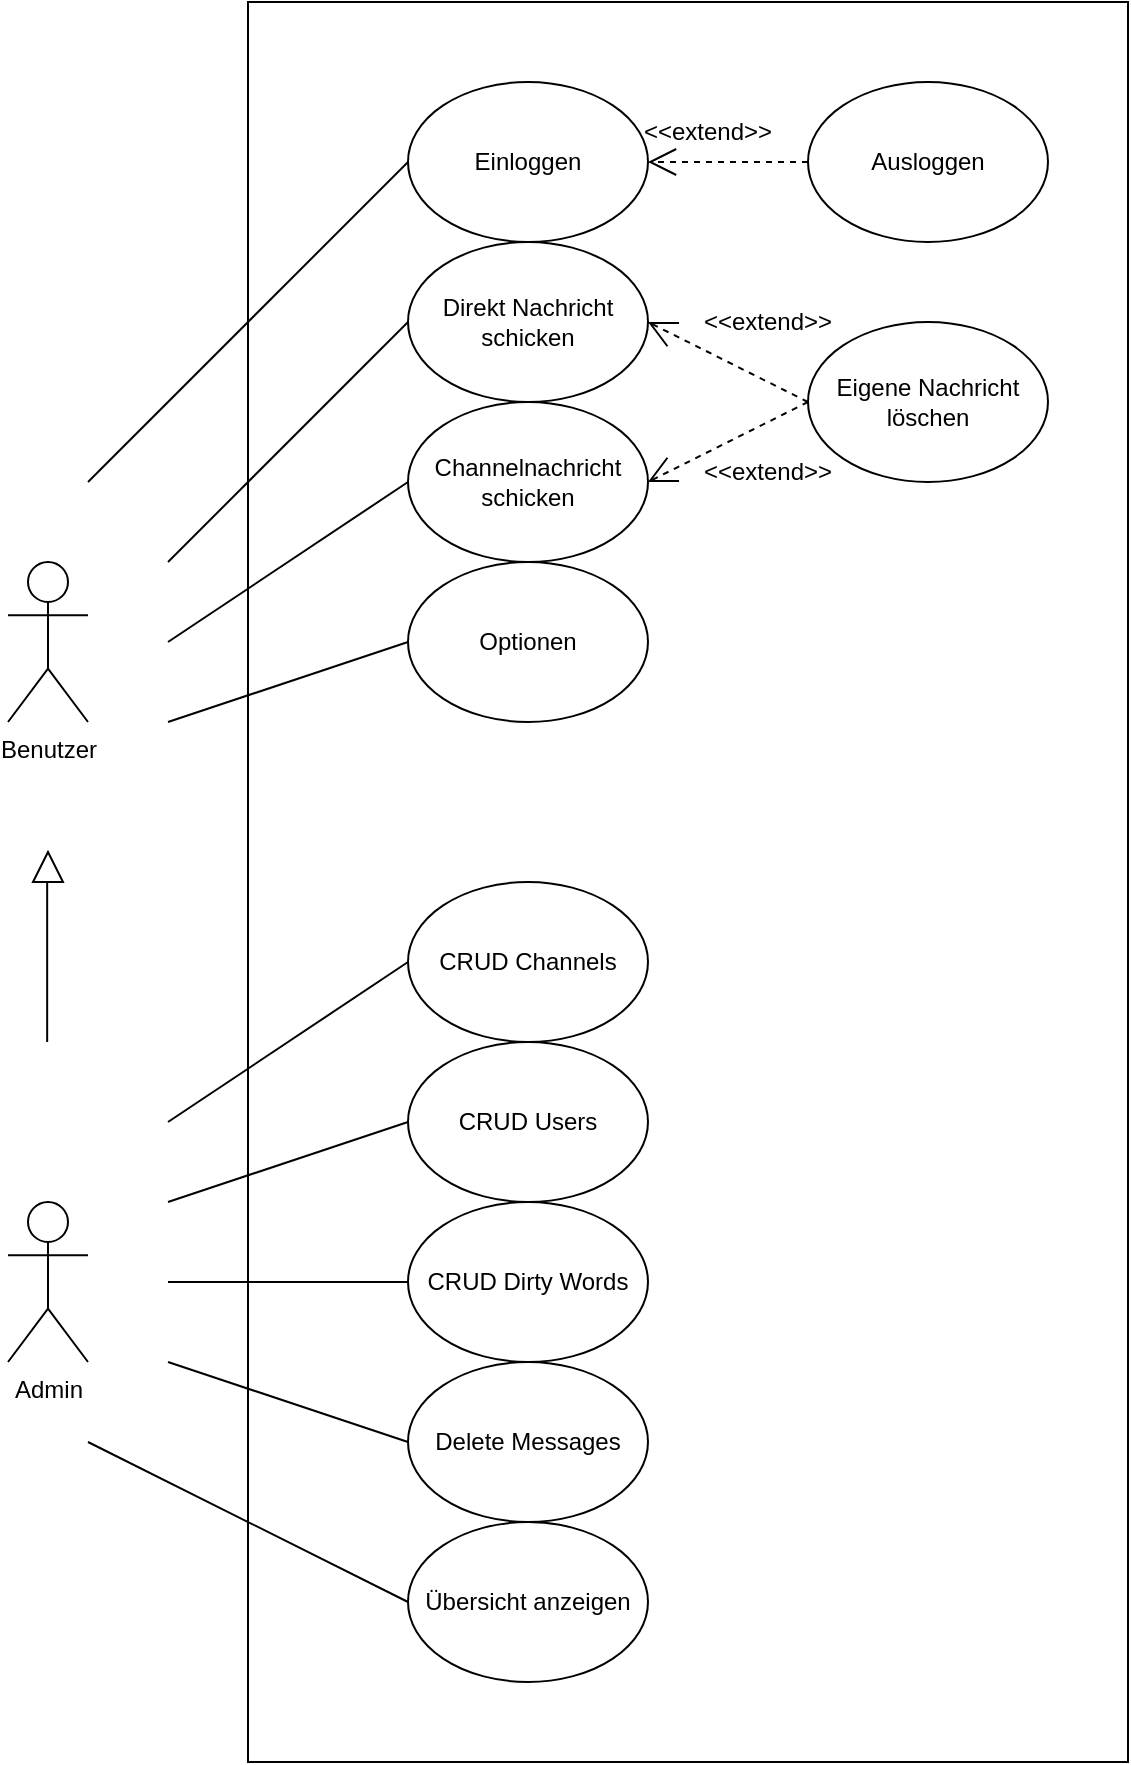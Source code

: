 <mxfile version="24.7.12">
  <diagram name="Page-1" id="neL-dsn4pMIIQslj1VOs">
    <mxGraphModel dx="2049" dy="1009" grid="1" gridSize="10" guides="1" tooltips="1" connect="1" arrows="1" fold="1" page="1" pageScale="1" pageWidth="827" pageHeight="1169" math="0" shadow="0">
      <root>
        <mxCell id="0" />
        <mxCell id="1" parent="0" />
        <mxCell id="4Z2yBbvoL4PK8KBH04Us-15" value="" style="rounded=0;whiteSpace=wrap;html=1;" vertex="1" parent="1">
          <mxGeometry x="200" y="120" width="440" height="880" as="geometry" />
        </mxCell>
        <mxCell id="LUo57pEAU0Z2j0iovHTD-3" value="Benutzer" style="shape=umlActor;verticalLabelPosition=bottom;verticalAlign=top;html=1;" parent="1" vertex="1">
          <mxGeometry x="80" y="400" width="40" height="80" as="geometry" />
        </mxCell>
        <mxCell id="LUo57pEAU0Z2j0iovHTD-11" value="Direkt Nachricht schicken" style="ellipse;whiteSpace=wrap;html=1;" parent="1" vertex="1">
          <mxGeometry x="280" y="240" width="120" height="80" as="geometry" />
        </mxCell>
        <mxCell id="LUo57pEAU0Z2j0iovHTD-26" value="Eigene Nachricht löschen" style="ellipse;whiteSpace=wrap;html=1;" parent="1" vertex="1">
          <mxGeometry x="480" y="280" width="120" height="80" as="geometry" />
        </mxCell>
        <mxCell id="LUo57pEAU0Z2j0iovHTD-29" value="Ausloggen" style="ellipse;whiteSpace=wrap;html=1;" parent="1" vertex="1">
          <mxGeometry x="480" y="160" width="120" height="80" as="geometry" />
        </mxCell>
        <mxCell id="LUo57pEAU0Z2j0iovHTD-5" value="Einloggen" style="ellipse;whiteSpace=wrap;html=1;" parent="1" vertex="1">
          <mxGeometry x="280" y="160" width="120" height="80" as="geometry" />
        </mxCell>
        <mxCell id="LQE8WW7aMdPNUe0eFz8E-15" value="" style="endArrow=none;html=1;rounded=0;entryX=0;entryY=0.5;entryDx=0;entryDy=0;" parent="1" target="LUo57pEAU0Z2j0iovHTD-5" edge="1">
          <mxGeometry width="50" height="50" relative="1" as="geometry">
            <mxPoint x="120" y="360" as="sourcePoint" />
            <mxPoint x="270" y="400" as="targetPoint" />
          </mxGeometry>
        </mxCell>
        <mxCell id="LQE8WW7aMdPNUe0eFz8E-16" value="" style="endArrow=none;html=1;rounded=0;entryX=0;entryY=0.5;entryDx=0;entryDy=0;" parent="1" edge="1" target="LUo57pEAU0Z2j0iovHTD-11">
          <mxGeometry width="50" height="50" relative="1" as="geometry">
            <mxPoint x="160" y="400" as="sourcePoint" />
            <mxPoint x="280" y="400" as="targetPoint" />
          </mxGeometry>
        </mxCell>
        <mxCell id="LQE8WW7aMdPNUe0eFz8E-19" value="" style="endArrow=open;endSize=12;dashed=1;html=1;rounded=0;exitX=0;exitY=0.5;exitDx=0;exitDy=0;entryX=1;entryY=0.5;entryDx=0;entryDy=0;" parent="1" source="LUo57pEAU0Z2j0iovHTD-26" target="LUo57pEAU0Z2j0iovHTD-11" edge="1">
          <mxGeometry width="160" relative="1" as="geometry">
            <mxPoint x="680" y="400" as="sourcePoint" />
            <mxPoint x="361" y="481.04" as="targetPoint" />
          </mxGeometry>
        </mxCell>
        <mxCell id="LQE8WW7aMdPNUe0eFz8E-20" value="" style="endArrow=open;endSize=12;dashed=1;html=1;rounded=0;entryX=1;entryY=0.5;entryDx=0;entryDy=0;exitX=0;exitY=0.5;exitDx=0;exitDy=0;" parent="1" source="LUo57pEAU0Z2j0iovHTD-26" target="4Z2yBbvoL4PK8KBH04Us-1" edge="1">
          <mxGeometry width="160" relative="1" as="geometry">
            <mxPoint x="480.0" y="520" as="sourcePoint" />
            <mxPoint x="359.2" y="558.64" as="targetPoint" />
          </mxGeometry>
        </mxCell>
        <mxCell id="LQE8WW7aMdPNUe0eFz8E-22" value="" style="endArrow=open;endSize=12;dashed=1;html=1;rounded=0;entryX=1;entryY=0.5;entryDx=0;entryDy=0;exitX=0;exitY=0.5;exitDx=0;exitDy=0;" parent="1" source="LUo57pEAU0Z2j0iovHTD-29" edge="1" target="LUo57pEAU0Z2j0iovHTD-5">
          <mxGeometry width="160" relative="1" as="geometry">
            <mxPoint x="480" y="280" as="sourcePoint" />
            <mxPoint x="400" y="279.5" as="targetPoint" />
          </mxGeometry>
        </mxCell>
        <mxCell id="LQE8WW7aMdPNUe0eFz8E-21" value="&amp;lt;&amp;lt;extend&amp;gt;&amp;gt;" style="text;html=1;align=center;verticalAlign=middle;whiteSpace=wrap;rounded=0;" parent="1" vertex="1">
          <mxGeometry x="400" y="170" width="60" height="30" as="geometry" />
        </mxCell>
        <mxCell id="LQE8WW7aMdPNUe0eFz8E-25" value="&amp;lt;&amp;lt;extend&amp;gt;&amp;gt;" style="text;html=1;align=center;verticalAlign=middle;whiteSpace=wrap;rounded=0;" parent="1" vertex="1">
          <mxGeometry x="430" y="265" width="60" height="30" as="geometry" />
        </mxCell>
        <mxCell id="LQE8WW7aMdPNUe0eFz8E-27" value="&amp;lt;&amp;lt;extend&amp;gt;&amp;gt;" style="text;html=1;align=center;verticalAlign=middle;whiteSpace=wrap;rounded=0;" parent="1" vertex="1">
          <mxGeometry x="430" y="340" width="60" height="30" as="geometry" />
        </mxCell>
        <mxCell id="LQE8WW7aMdPNUe0eFz8E-29" value="CRUD Channels" style="ellipse;whiteSpace=wrap;html=1;" parent="1" vertex="1">
          <mxGeometry x="280" y="560" width="120" height="80" as="geometry" />
        </mxCell>
        <mxCell id="LQE8WW7aMdPNUe0eFz8E-30" value="" style="endArrow=none;html=1;rounded=0;entryX=0;entryY=0.5;entryDx=0;entryDy=0;" parent="1" target="LQE8WW7aMdPNUe0eFz8E-29" edge="1">
          <mxGeometry width="50" height="50" relative="1" as="geometry">
            <mxPoint x="160" y="680" as="sourcePoint" />
            <mxPoint x="210" y="590" as="targetPoint" />
          </mxGeometry>
        </mxCell>
        <mxCell id="LQE8WW7aMdPNUe0eFz8E-36" value="" style="endArrow=none;html=1;rounded=0;exitX=0;exitY=0.5;exitDx=0;exitDy=0;" parent="1" edge="1" source="4Z2yBbvoL4PK8KBH04Us-1">
          <mxGeometry width="50" height="50" relative="1" as="geometry">
            <mxPoint x="280" y="520" as="sourcePoint" />
            <mxPoint x="160" y="440" as="targetPoint" />
          </mxGeometry>
        </mxCell>
        <mxCell id="LQE8WW7aMdPNUe0eFz8E-40" value="Admin" style="shape=umlActor;verticalLabelPosition=bottom;verticalAlign=top;html=1;" parent="1" vertex="1">
          <mxGeometry x="80" y="720" width="40" height="80" as="geometry" />
        </mxCell>
        <mxCell id="LQE8WW7aMdPNUe0eFz8E-41" value="" style="endArrow=none;html=1;rounded=0;" parent="1" edge="1">
          <mxGeometry width="50" height="50" relative="1" as="geometry">
            <mxPoint x="99.58" y="640" as="sourcePoint" />
            <mxPoint x="99.58" y="560" as="targetPoint" />
          </mxGeometry>
        </mxCell>
        <mxCell id="LQE8WW7aMdPNUe0eFz8E-42" value="" style="triangle;whiteSpace=wrap;html=1;rotation=-90;" parent="1" vertex="1">
          <mxGeometry x="92.5" y="545" width="15" height="15" as="geometry" />
        </mxCell>
        <mxCell id="4Z2yBbvoL4PK8KBH04Us-1" value="Channelnachricht schicken" style="ellipse;whiteSpace=wrap;html=1;" vertex="1" parent="1">
          <mxGeometry x="280" y="320" width="120" height="80" as="geometry" />
        </mxCell>
        <mxCell id="4Z2yBbvoL4PK8KBH04Us-2" value="Delete Messages" style="ellipse;whiteSpace=wrap;html=1;" vertex="1" parent="1">
          <mxGeometry x="280" y="800" width="120" height="80" as="geometry" />
        </mxCell>
        <mxCell id="4Z2yBbvoL4PK8KBH04Us-3" value="CRUD Users" style="ellipse;whiteSpace=wrap;html=1;" vertex="1" parent="1">
          <mxGeometry x="280" y="640" width="120" height="80" as="geometry" />
        </mxCell>
        <mxCell id="4Z2yBbvoL4PK8KBH04Us-4" value="CRUD Dirty Words" style="ellipse;whiteSpace=wrap;html=1;" vertex="1" parent="1">
          <mxGeometry x="280" y="720" width="120" height="80" as="geometry" />
        </mxCell>
        <mxCell id="4Z2yBbvoL4PK8KBH04Us-5" value="Übersicht anzeigen" style="ellipse;whiteSpace=wrap;html=1;" vertex="1" parent="1">
          <mxGeometry x="280" y="880" width="120" height="80" as="geometry" />
        </mxCell>
        <mxCell id="4Z2yBbvoL4PK8KBH04Us-8" value="Optionen" style="ellipse;whiteSpace=wrap;html=1;" vertex="1" parent="1">
          <mxGeometry x="280" y="400" width="120" height="80" as="geometry" />
        </mxCell>
        <mxCell id="4Z2yBbvoL4PK8KBH04Us-9" value="" style="endArrow=none;html=1;rounded=0;entryX=0;entryY=0.5;entryDx=0;entryDy=0;" edge="1" parent="1" target="4Z2yBbvoL4PK8KBH04Us-8">
          <mxGeometry width="50" height="50" relative="1" as="geometry">
            <mxPoint x="160" y="480" as="sourcePoint" />
            <mxPoint x="210" y="430" as="targetPoint" />
          </mxGeometry>
        </mxCell>
        <mxCell id="4Z2yBbvoL4PK8KBH04Us-10" value="" style="endArrow=none;html=1;rounded=0;" edge="1" parent="1">
          <mxGeometry width="50" height="50" relative="1" as="geometry">
            <mxPoint x="160" y="720" as="sourcePoint" />
            <mxPoint x="280" y="680" as="targetPoint" />
          </mxGeometry>
        </mxCell>
        <mxCell id="4Z2yBbvoL4PK8KBH04Us-11" value="" style="endArrow=none;html=1;rounded=0;entryX=0;entryY=0.5;entryDx=0;entryDy=0;" edge="1" parent="1" target="4Z2yBbvoL4PK8KBH04Us-4">
          <mxGeometry width="50" height="50" relative="1" as="geometry">
            <mxPoint x="160" y="760" as="sourcePoint" />
            <mxPoint x="210" y="710" as="targetPoint" />
          </mxGeometry>
        </mxCell>
        <mxCell id="4Z2yBbvoL4PK8KBH04Us-12" value="" style="endArrow=none;html=1;rounded=0;" edge="1" parent="1">
          <mxGeometry width="50" height="50" relative="1" as="geometry">
            <mxPoint x="160" y="800" as="sourcePoint" />
            <mxPoint x="280" y="840" as="targetPoint" />
          </mxGeometry>
        </mxCell>
        <mxCell id="4Z2yBbvoL4PK8KBH04Us-13" value="" style="endArrow=none;html=1;rounded=0;" edge="1" parent="1">
          <mxGeometry width="50" height="50" relative="1" as="geometry">
            <mxPoint x="120" y="840" as="sourcePoint" />
            <mxPoint x="280" y="920" as="targetPoint" />
          </mxGeometry>
        </mxCell>
      </root>
    </mxGraphModel>
  </diagram>
</mxfile>
